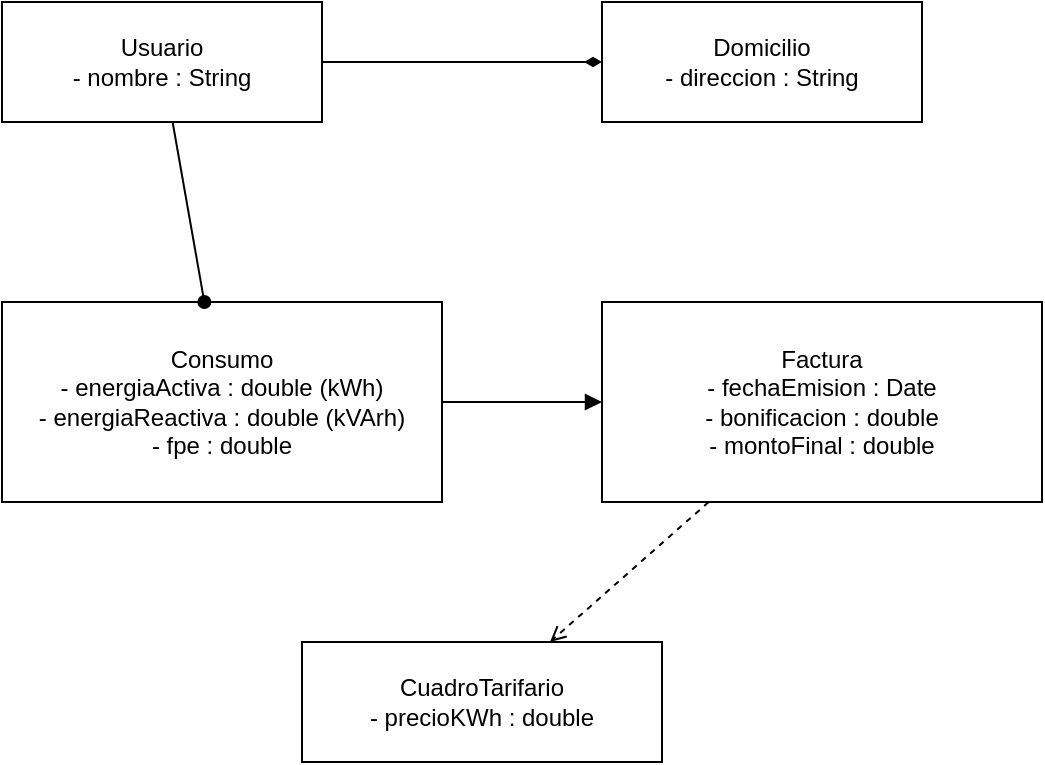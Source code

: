 <mxfile>
    <diagram id="bfUVB2UR2tHDN3Y-zpmY" name="Distribuidora Eléctrica">
        <mxGraphModel dx="588" dy="611" grid="1" gridSize="10" guides="1" tooltips="1" connect="1" arrows="1" fold="1" page="1" pageScale="1" pageWidth="850" pageHeight="1100" math="0" shadow="0">
            <root>
                <mxCell id="0"/>
                <mxCell id="1" parent="0"/>
                <mxCell id="2" value="Usuario&#xa;- nombre : String" style="shape=rectangle;rounded=0;whiteSpace=wrap;html=1;" vertex="1" parent="1">
                    <mxGeometry x="100" y="100" width="160" height="60" as="geometry"/>
                </mxCell>
                <mxCell id="3" value="Domicilio&#xa;- direccion : String" style="shape=rectangle;rounded=0;whiteSpace=wrap;html=1;" vertex="1" parent="1">
                    <mxGeometry x="400" y="100" width="160" height="60" as="geometry"/>
                </mxCell>
                <mxCell id="4" value="Consumo&#xa;- energiaActiva : double (kWh)&#xa;- energiaReactiva : double (kVArh)&#xa;- fpe : double" style="shape=rectangle;rounded=0;whiteSpace=wrap;html=1;" vertex="1" parent="1">
                    <mxGeometry x="100" y="250" width="220" height="100" as="geometry"/>
                </mxCell>
                <mxCell id="5" value="Factura&#xa;- fechaEmision : Date&#xa;- bonificacion : double&#xa;- montoFinal : double" style="shape=rectangle;rounded=0;whiteSpace=wrap;html=1;" vertex="1" parent="1">
                    <mxGeometry x="400" y="250" width="220" height="100" as="geometry"/>
                </mxCell>
                <mxCell id="6" value="CuadroTarifario&#xa;- precioKWh : double" style="shape=rectangle;rounded=0;whiteSpace=wrap;html=1;" vertex="1" parent="1">
                    <mxGeometry x="250" y="420" width="180" height="60" as="geometry"/>
                </mxCell>
                <mxCell id="7" style="endArrow=diamondThin;endFill=1;" edge="1" parent="1" source="2" target="3">
                    <mxGeometry relative="1" as="geometry"/>
                </mxCell>
                <mxCell id="8" style="endArrow=oval;endFill=1;" edge="1" parent="1" source="2" target="4">
                    <mxGeometry relative="1" as="geometry"/>
                </mxCell>
                <mxCell id="9" style="endArrow=block;endFill=1;" edge="1" parent="1" source="4" target="5">
                    <mxGeometry relative="1" as="geometry"/>
                </mxCell>
                <mxCell id="10" style="endArrow=open;endFill=0;dashed=1;" edge="1" parent="1" source="5" target="6">
                    <mxGeometry relative="1" as="geometry"/>
                </mxCell>
            </root>
        </mxGraphModel>
    </diagram>
</mxfile>